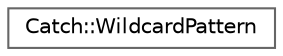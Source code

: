 digraph "Graphical Class Hierarchy"
{
 // LATEX_PDF_SIZE
  bgcolor="transparent";
  edge [fontname=Helvetica,fontsize=10,labelfontname=Helvetica,labelfontsize=10];
  node [fontname=Helvetica,fontsize=10,shape=box,height=0.2,width=0.4];
  rankdir="LR";
  Node0 [id="Node000000",label="Catch::WildcardPattern",height=0.2,width=0.4,color="grey40", fillcolor="white", style="filled",URL="$classCatch_1_1WildcardPattern.html",tooltip=" "];
}
